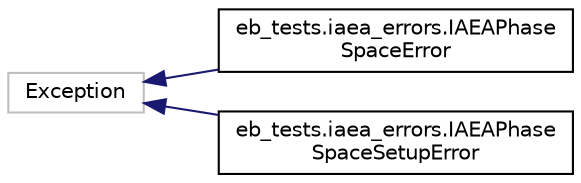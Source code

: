 digraph "Graphical Class Hierarchy"
{
  edge [fontname="Helvetica",fontsize="10",labelfontname="Helvetica",labelfontsize="10"];
  node [fontname="Helvetica",fontsize="10",shape=record];
  rankdir="LR";
  Node1 [label="Exception",height=0.2,width=0.4,color="grey75", fillcolor="white", style="filled"];
  Node1 -> Node2 [dir="back",color="midnightblue",fontsize="10",style="solid",fontname="Helvetica"];
  Node2 [label="eb_tests.iaea_errors.IAEAPhase\lSpaceError",height=0.2,width=0.4,color="black", fillcolor="white", style="filled",URL="$classeb__tests_1_1iaea__errors_1_1IAEAPhaseSpaceError.html"];
  Node1 -> Node3 [dir="back",color="midnightblue",fontsize="10",style="solid",fontname="Helvetica"];
  Node3 [label="eb_tests.iaea_errors.IAEAPhase\lSpaceSetupError",height=0.2,width=0.4,color="black", fillcolor="white", style="filled",URL="$classeb__tests_1_1iaea__errors_1_1IAEAPhaseSpaceSetupError.html"];
}
